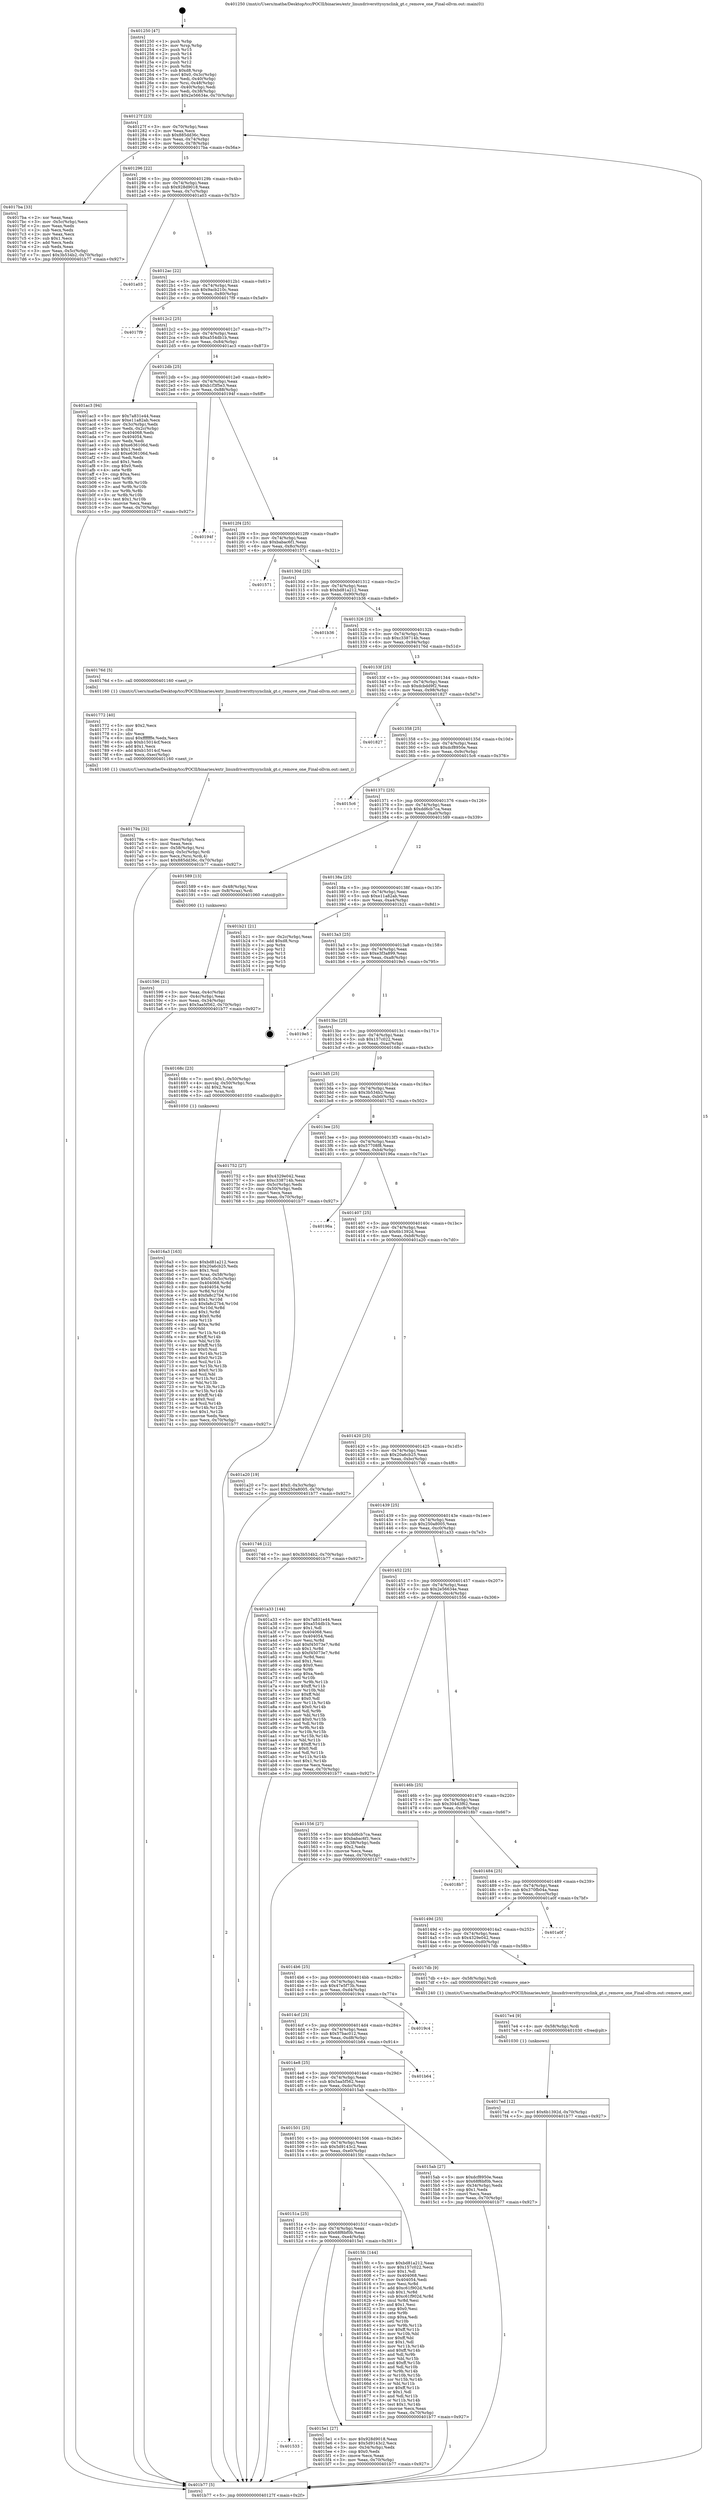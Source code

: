 digraph "0x401250" {
  label = "0x401250 (/mnt/c/Users/mathe/Desktop/tcc/POCII/binaries/extr_linuxdriversttysynclink_gt.c_remove_one_Final-ollvm.out::main(0))"
  labelloc = "t"
  node[shape=record]

  Entry [label="",width=0.3,height=0.3,shape=circle,fillcolor=black,style=filled]
  "0x40127f" [label="{
     0x40127f [23]\l
     | [instrs]\l
     &nbsp;&nbsp;0x40127f \<+3\>: mov -0x70(%rbp),%eax\l
     &nbsp;&nbsp;0x401282 \<+2\>: mov %eax,%ecx\l
     &nbsp;&nbsp;0x401284 \<+6\>: sub $0x885dd36c,%ecx\l
     &nbsp;&nbsp;0x40128a \<+3\>: mov %eax,-0x74(%rbp)\l
     &nbsp;&nbsp;0x40128d \<+3\>: mov %ecx,-0x78(%rbp)\l
     &nbsp;&nbsp;0x401290 \<+6\>: je 00000000004017ba \<main+0x56a\>\l
  }"]
  "0x4017ba" [label="{
     0x4017ba [33]\l
     | [instrs]\l
     &nbsp;&nbsp;0x4017ba \<+2\>: xor %eax,%eax\l
     &nbsp;&nbsp;0x4017bc \<+3\>: mov -0x5c(%rbp),%ecx\l
     &nbsp;&nbsp;0x4017bf \<+2\>: mov %eax,%edx\l
     &nbsp;&nbsp;0x4017c1 \<+2\>: sub %ecx,%edx\l
     &nbsp;&nbsp;0x4017c3 \<+2\>: mov %eax,%ecx\l
     &nbsp;&nbsp;0x4017c5 \<+3\>: sub $0x1,%ecx\l
     &nbsp;&nbsp;0x4017c8 \<+2\>: add %ecx,%edx\l
     &nbsp;&nbsp;0x4017ca \<+2\>: sub %edx,%eax\l
     &nbsp;&nbsp;0x4017cc \<+3\>: mov %eax,-0x5c(%rbp)\l
     &nbsp;&nbsp;0x4017cf \<+7\>: movl $0x3b534b2,-0x70(%rbp)\l
     &nbsp;&nbsp;0x4017d6 \<+5\>: jmp 0000000000401b77 \<main+0x927\>\l
  }"]
  "0x401296" [label="{
     0x401296 [22]\l
     | [instrs]\l
     &nbsp;&nbsp;0x401296 \<+5\>: jmp 000000000040129b \<main+0x4b\>\l
     &nbsp;&nbsp;0x40129b \<+3\>: mov -0x74(%rbp),%eax\l
     &nbsp;&nbsp;0x40129e \<+5\>: sub $0x928d9018,%eax\l
     &nbsp;&nbsp;0x4012a3 \<+3\>: mov %eax,-0x7c(%rbp)\l
     &nbsp;&nbsp;0x4012a6 \<+6\>: je 0000000000401a03 \<main+0x7b3\>\l
  }"]
  Exit [label="",width=0.3,height=0.3,shape=circle,fillcolor=black,style=filled,peripheries=2]
  "0x401a03" [label="{
     0x401a03\l
  }", style=dashed]
  "0x4012ac" [label="{
     0x4012ac [22]\l
     | [instrs]\l
     &nbsp;&nbsp;0x4012ac \<+5\>: jmp 00000000004012b1 \<main+0x61\>\l
     &nbsp;&nbsp;0x4012b1 \<+3\>: mov -0x74(%rbp),%eax\l
     &nbsp;&nbsp;0x4012b4 \<+5\>: sub $0x9acb210c,%eax\l
     &nbsp;&nbsp;0x4012b9 \<+3\>: mov %eax,-0x80(%rbp)\l
     &nbsp;&nbsp;0x4012bc \<+6\>: je 00000000004017f9 \<main+0x5a9\>\l
  }"]
  "0x4017ed" [label="{
     0x4017ed [12]\l
     | [instrs]\l
     &nbsp;&nbsp;0x4017ed \<+7\>: movl $0x6b1392d,-0x70(%rbp)\l
     &nbsp;&nbsp;0x4017f4 \<+5\>: jmp 0000000000401b77 \<main+0x927\>\l
  }"]
  "0x4017f9" [label="{
     0x4017f9\l
  }", style=dashed]
  "0x4012c2" [label="{
     0x4012c2 [25]\l
     | [instrs]\l
     &nbsp;&nbsp;0x4012c2 \<+5\>: jmp 00000000004012c7 \<main+0x77\>\l
     &nbsp;&nbsp;0x4012c7 \<+3\>: mov -0x74(%rbp),%eax\l
     &nbsp;&nbsp;0x4012ca \<+5\>: sub $0xa554db1b,%eax\l
     &nbsp;&nbsp;0x4012cf \<+6\>: mov %eax,-0x84(%rbp)\l
     &nbsp;&nbsp;0x4012d5 \<+6\>: je 0000000000401ac3 \<main+0x873\>\l
  }"]
  "0x4017e4" [label="{
     0x4017e4 [9]\l
     | [instrs]\l
     &nbsp;&nbsp;0x4017e4 \<+4\>: mov -0x58(%rbp),%rdi\l
     &nbsp;&nbsp;0x4017e8 \<+5\>: call 0000000000401030 \<free@plt\>\l
     | [calls]\l
     &nbsp;&nbsp;0x401030 \{1\} (unknown)\l
  }"]
  "0x401ac3" [label="{
     0x401ac3 [94]\l
     | [instrs]\l
     &nbsp;&nbsp;0x401ac3 \<+5\>: mov $0x7a831e44,%eax\l
     &nbsp;&nbsp;0x401ac8 \<+5\>: mov $0xe11a82ab,%ecx\l
     &nbsp;&nbsp;0x401acd \<+3\>: mov -0x3c(%rbp),%edx\l
     &nbsp;&nbsp;0x401ad0 \<+3\>: mov %edx,-0x2c(%rbp)\l
     &nbsp;&nbsp;0x401ad3 \<+7\>: mov 0x404068,%edx\l
     &nbsp;&nbsp;0x401ada \<+7\>: mov 0x404054,%esi\l
     &nbsp;&nbsp;0x401ae1 \<+2\>: mov %edx,%edi\l
     &nbsp;&nbsp;0x401ae3 \<+6\>: sub $0xe636106d,%edi\l
     &nbsp;&nbsp;0x401ae9 \<+3\>: sub $0x1,%edi\l
     &nbsp;&nbsp;0x401aec \<+6\>: add $0xe636106d,%edi\l
     &nbsp;&nbsp;0x401af2 \<+3\>: imul %edi,%edx\l
     &nbsp;&nbsp;0x401af5 \<+3\>: and $0x1,%edx\l
     &nbsp;&nbsp;0x401af8 \<+3\>: cmp $0x0,%edx\l
     &nbsp;&nbsp;0x401afb \<+4\>: sete %r8b\l
     &nbsp;&nbsp;0x401aff \<+3\>: cmp $0xa,%esi\l
     &nbsp;&nbsp;0x401b02 \<+4\>: setl %r9b\l
     &nbsp;&nbsp;0x401b06 \<+3\>: mov %r8b,%r10b\l
     &nbsp;&nbsp;0x401b09 \<+3\>: and %r9b,%r10b\l
     &nbsp;&nbsp;0x401b0c \<+3\>: xor %r9b,%r8b\l
     &nbsp;&nbsp;0x401b0f \<+3\>: or %r8b,%r10b\l
     &nbsp;&nbsp;0x401b12 \<+4\>: test $0x1,%r10b\l
     &nbsp;&nbsp;0x401b16 \<+3\>: cmovne %ecx,%eax\l
     &nbsp;&nbsp;0x401b19 \<+3\>: mov %eax,-0x70(%rbp)\l
     &nbsp;&nbsp;0x401b1c \<+5\>: jmp 0000000000401b77 \<main+0x927\>\l
  }"]
  "0x4012db" [label="{
     0x4012db [25]\l
     | [instrs]\l
     &nbsp;&nbsp;0x4012db \<+5\>: jmp 00000000004012e0 \<main+0x90\>\l
     &nbsp;&nbsp;0x4012e0 \<+3\>: mov -0x74(%rbp),%eax\l
     &nbsp;&nbsp;0x4012e3 \<+5\>: sub $0xb1f3f5e3,%eax\l
     &nbsp;&nbsp;0x4012e8 \<+6\>: mov %eax,-0x88(%rbp)\l
     &nbsp;&nbsp;0x4012ee \<+6\>: je 000000000040194f \<main+0x6ff\>\l
  }"]
  "0x40179a" [label="{
     0x40179a [32]\l
     | [instrs]\l
     &nbsp;&nbsp;0x40179a \<+6\>: mov -0xec(%rbp),%ecx\l
     &nbsp;&nbsp;0x4017a0 \<+3\>: imul %eax,%ecx\l
     &nbsp;&nbsp;0x4017a3 \<+4\>: mov -0x58(%rbp),%rsi\l
     &nbsp;&nbsp;0x4017a7 \<+4\>: movslq -0x5c(%rbp),%rdi\l
     &nbsp;&nbsp;0x4017ab \<+3\>: mov %ecx,(%rsi,%rdi,4)\l
     &nbsp;&nbsp;0x4017ae \<+7\>: movl $0x885dd36c,-0x70(%rbp)\l
     &nbsp;&nbsp;0x4017b5 \<+5\>: jmp 0000000000401b77 \<main+0x927\>\l
  }"]
  "0x40194f" [label="{
     0x40194f\l
  }", style=dashed]
  "0x4012f4" [label="{
     0x4012f4 [25]\l
     | [instrs]\l
     &nbsp;&nbsp;0x4012f4 \<+5\>: jmp 00000000004012f9 \<main+0xa9\>\l
     &nbsp;&nbsp;0x4012f9 \<+3\>: mov -0x74(%rbp),%eax\l
     &nbsp;&nbsp;0x4012fc \<+5\>: sub $0xbabac6f1,%eax\l
     &nbsp;&nbsp;0x401301 \<+6\>: mov %eax,-0x8c(%rbp)\l
     &nbsp;&nbsp;0x401307 \<+6\>: je 0000000000401571 \<main+0x321\>\l
  }"]
  "0x401772" [label="{
     0x401772 [40]\l
     | [instrs]\l
     &nbsp;&nbsp;0x401772 \<+5\>: mov $0x2,%ecx\l
     &nbsp;&nbsp;0x401777 \<+1\>: cltd\l
     &nbsp;&nbsp;0x401778 \<+2\>: idiv %ecx\l
     &nbsp;&nbsp;0x40177a \<+6\>: imul $0xfffffffe,%edx,%ecx\l
     &nbsp;&nbsp;0x401780 \<+6\>: sub $0xb15014cf,%ecx\l
     &nbsp;&nbsp;0x401786 \<+3\>: add $0x1,%ecx\l
     &nbsp;&nbsp;0x401789 \<+6\>: add $0xb15014cf,%ecx\l
     &nbsp;&nbsp;0x40178f \<+6\>: mov %ecx,-0xec(%rbp)\l
     &nbsp;&nbsp;0x401795 \<+5\>: call 0000000000401160 \<next_i\>\l
     | [calls]\l
     &nbsp;&nbsp;0x401160 \{1\} (/mnt/c/Users/mathe/Desktop/tcc/POCII/binaries/extr_linuxdriversttysynclink_gt.c_remove_one_Final-ollvm.out::next_i)\l
  }"]
  "0x401571" [label="{
     0x401571\l
  }", style=dashed]
  "0x40130d" [label="{
     0x40130d [25]\l
     | [instrs]\l
     &nbsp;&nbsp;0x40130d \<+5\>: jmp 0000000000401312 \<main+0xc2\>\l
     &nbsp;&nbsp;0x401312 \<+3\>: mov -0x74(%rbp),%eax\l
     &nbsp;&nbsp;0x401315 \<+5\>: sub $0xbd81a212,%eax\l
     &nbsp;&nbsp;0x40131a \<+6\>: mov %eax,-0x90(%rbp)\l
     &nbsp;&nbsp;0x401320 \<+6\>: je 0000000000401b36 \<main+0x8e6\>\l
  }"]
  "0x4016a3" [label="{
     0x4016a3 [163]\l
     | [instrs]\l
     &nbsp;&nbsp;0x4016a3 \<+5\>: mov $0xbd81a212,%ecx\l
     &nbsp;&nbsp;0x4016a8 \<+5\>: mov $0x20a6cb25,%edx\l
     &nbsp;&nbsp;0x4016ad \<+3\>: mov $0x1,%sil\l
     &nbsp;&nbsp;0x4016b0 \<+4\>: mov %rax,-0x58(%rbp)\l
     &nbsp;&nbsp;0x4016b4 \<+7\>: movl $0x0,-0x5c(%rbp)\l
     &nbsp;&nbsp;0x4016bb \<+8\>: mov 0x404068,%r8d\l
     &nbsp;&nbsp;0x4016c3 \<+8\>: mov 0x404054,%r9d\l
     &nbsp;&nbsp;0x4016cb \<+3\>: mov %r8d,%r10d\l
     &nbsp;&nbsp;0x4016ce \<+7\>: add $0xfa8c27b4,%r10d\l
     &nbsp;&nbsp;0x4016d5 \<+4\>: sub $0x1,%r10d\l
     &nbsp;&nbsp;0x4016d9 \<+7\>: sub $0xfa8c27b4,%r10d\l
     &nbsp;&nbsp;0x4016e0 \<+4\>: imul %r10d,%r8d\l
     &nbsp;&nbsp;0x4016e4 \<+4\>: and $0x1,%r8d\l
     &nbsp;&nbsp;0x4016e8 \<+4\>: cmp $0x0,%r8d\l
     &nbsp;&nbsp;0x4016ec \<+4\>: sete %r11b\l
     &nbsp;&nbsp;0x4016f0 \<+4\>: cmp $0xa,%r9d\l
     &nbsp;&nbsp;0x4016f4 \<+3\>: setl %bl\l
     &nbsp;&nbsp;0x4016f7 \<+3\>: mov %r11b,%r14b\l
     &nbsp;&nbsp;0x4016fa \<+4\>: xor $0xff,%r14b\l
     &nbsp;&nbsp;0x4016fe \<+3\>: mov %bl,%r15b\l
     &nbsp;&nbsp;0x401701 \<+4\>: xor $0xff,%r15b\l
     &nbsp;&nbsp;0x401705 \<+4\>: xor $0x0,%sil\l
     &nbsp;&nbsp;0x401709 \<+3\>: mov %r14b,%r12b\l
     &nbsp;&nbsp;0x40170c \<+4\>: and $0x0,%r12b\l
     &nbsp;&nbsp;0x401710 \<+3\>: and %sil,%r11b\l
     &nbsp;&nbsp;0x401713 \<+3\>: mov %r15b,%r13b\l
     &nbsp;&nbsp;0x401716 \<+4\>: and $0x0,%r13b\l
     &nbsp;&nbsp;0x40171a \<+3\>: and %sil,%bl\l
     &nbsp;&nbsp;0x40171d \<+3\>: or %r11b,%r12b\l
     &nbsp;&nbsp;0x401720 \<+3\>: or %bl,%r13b\l
     &nbsp;&nbsp;0x401723 \<+3\>: xor %r13b,%r12b\l
     &nbsp;&nbsp;0x401726 \<+3\>: or %r15b,%r14b\l
     &nbsp;&nbsp;0x401729 \<+4\>: xor $0xff,%r14b\l
     &nbsp;&nbsp;0x40172d \<+4\>: or $0x0,%sil\l
     &nbsp;&nbsp;0x401731 \<+3\>: and %sil,%r14b\l
     &nbsp;&nbsp;0x401734 \<+3\>: or %r14b,%r12b\l
     &nbsp;&nbsp;0x401737 \<+4\>: test $0x1,%r12b\l
     &nbsp;&nbsp;0x40173b \<+3\>: cmovne %edx,%ecx\l
     &nbsp;&nbsp;0x40173e \<+3\>: mov %ecx,-0x70(%rbp)\l
     &nbsp;&nbsp;0x401741 \<+5\>: jmp 0000000000401b77 \<main+0x927\>\l
  }"]
  "0x401b36" [label="{
     0x401b36\l
  }", style=dashed]
  "0x401326" [label="{
     0x401326 [25]\l
     | [instrs]\l
     &nbsp;&nbsp;0x401326 \<+5\>: jmp 000000000040132b \<main+0xdb\>\l
     &nbsp;&nbsp;0x40132b \<+3\>: mov -0x74(%rbp),%eax\l
     &nbsp;&nbsp;0x40132e \<+5\>: sub $0xc338714b,%eax\l
     &nbsp;&nbsp;0x401333 \<+6\>: mov %eax,-0x94(%rbp)\l
     &nbsp;&nbsp;0x401339 \<+6\>: je 000000000040176d \<main+0x51d\>\l
  }"]
  "0x401533" [label="{
     0x401533\l
  }", style=dashed]
  "0x40176d" [label="{
     0x40176d [5]\l
     | [instrs]\l
     &nbsp;&nbsp;0x40176d \<+5\>: call 0000000000401160 \<next_i\>\l
     | [calls]\l
     &nbsp;&nbsp;0x401160 \{1\} (/mnt/c/Users/mathe/Desktop/tcc/POCII/binaries/extr_linuxdriversttysynclink_gt.c_remove_one_Final-ollvm.out::next_i)\l
  }"]
  "0x40133f" [label="{
     0x40133f [25]\l
     | [instrs]\l
     &nbsp;&nbsp;0x40133f \<+5\>: jmp 0000000000401344 \<main+0xf4\>\l
     &nbsp;&nbsp;0x401344 \<+3\>: mov -0x74(%rbp),%eax\l
     &nbsp;&nbsp;0x401347 \<+5\>: sub $0xdcbdd9f2,%eax\l
     &nbsp;&nbsp;0x40134c \<+6\>: mov %eax,-0x98(%rbp)\l
     &nbsp;&nbsp;0x401352 \<+6\>: je 0000000000401827 \<main+0x5d7\>\l
  }"]
  "0x4015e1" [label="{
     0x4015e1 [27]\l
     | [instrs]\l
     &nbsp;&nbsp;0x4015e1 \<+5\>: mov $0x928d9018,%eax\l
     &nbsp;&nbsp;0x4015e6 \<+5\>: mov $0x5d9143c2,%ecx\l
     &nbsp;&nbsp;0x4015eb \<+3\>: mov -0x34(%rbp),%edx\l
     &nbsp;&nbsp;0x4015ee \<+3\>: cmp $0x0,%edx\l
     &nbsp;&nbsp;0x4015f1 \<+3\>: cmove %ecx,%eax\l
     &nbsp;&nbsp;0x4015f4 \<+3\>: mov %eax,-0x70(%rbp)\l
     &nbsp;&nbsp;0x4015f7 \<+5\>: jmp 0000000000401b77 \<main+0x927\>\l
  }"]
  "0x401827" [label="{
     0x401827\l
  }", style=dashed]
  "0x401358" [label="{
     0x401358 [25]\l
     | [instrs]\l
     &nbsp;&nbsp;0x401358 \<+5\>: jmp 000000000040135d \<main+0x10d\>\l
     &nbsp;&nbsp;0x40135d \<+3\>: mov -0x74(%rbp),%eax\l
     &nbsp;&nbsp;0x401360 \<+5\>: sub $0xdcf8950e,%eax\l
     &nbsp;&nbsp;0x401365 \<+6\>: mov %eax,-0x9c(%rbp)\l
     &nbsp;&nbsp;0x40136b \<+6\>: je 00000000004015c6 \<main+0x376\>\l
  }"]
  "0x40151a" [label="{
     0x40151a [25]\l
     | [instrs]\l
     &nbsp;&nbsp;0x40151a \<+5\>: jmp 000000000040151f \<main+0x2cf\>\l
     &nbsp;&nbsp;0x40151f \<+3\>: mov -0x74(%rbp),%eax\l
     &nbsp;&nbsp;0x401522 \<+5\>: sub $0x68f6bf0b,%eax\l
     &nbsp;&nbsp;0x401527 \<+6\>: mov %eax,-0xe4(%rbp)\l
     &nbsp;&nbsp;0x40152d \<+6\>: je 00000000004015e1 \<main+0x391\>\l
  }"]
  "0x4015c6" [label="{
     0x4015c6\l
  }", style=dashed]
  "0x401371" [label="{
     0x401371 [25]\l
     | [instrs]\l
     &nbsp;&nbsp;0x401371 \<+5\>: jmp 0000000000401376 \<main+0x126\>\l
     &nbsp;&nbsp;0x401376 \<+3\>: mov -0x74(%rbp),%eax\l
     &nbsp;&nbsp;0x401379 \<+5\>: sub $0xdd6cb7ca,%eax\l
     &nbsp;&nbsp;0x40137e \<+6\>: mov %eax,-0xa0(%rbp)\l
     &nbsp;&nbsp;0x401384 \<+6\>: je 0000000000401589 \<main+0x339\>\l
  }"]
  "0x4015fc" [label="{
     0x4015fc [144]\l
     | [instrs]\l
     &nbsp;&nbsp;0x4015fc \<+5\>: mov $0xbd81a212,%eax\l
     &nbsp;&nbsp;0x401601 \<+5\>: mov $0x157c022,%ecx\l
     &nbsp;&nbsp;0x401606 \<+2\>: mov $0x1,%dl\l
     &nbsp;&nbsp;0x401608 \<+7\>: mov 0x404068,%esi\l
     &nbsp;&nbsp;0x40160f \<+7\>: mov 0x404054,%edi\l
     &nbsp;&nbsp;0x401616 \<+3\>: mov %esi,%r8d\l
     &nbsp;&nbsp;0x401619 \<+7\>: add $0xc61f902d,%r8d\l
     &nbsp;&nbsp;0x401620 \<+4\>: sub $0x1,%r8d\l
     &nbsp;&nbsp;0x401624 \<+7\>: sub $0xc61f902d,%r8d\l
     &nbsp;&nbsp;0x40162b \<+4\>: imul %r8d,%esi\l
     &nbsp;&nbsp;0x40162f \<+3\>: and $0x1,%esi\l
     &nbsp;&nbsp;0x401632 \<+3\>: cmp $0x0,%esi\l
     &nbsp;&nbsp;0x401635 \<+4\>: sete %r9b\l
     &nbsp;&nbsp;0x401639 \<+3\>: cmp $0xa,%edi\l
     &nbsp;&nbsp;0x40163c \<+4\>: setl %r10b\l
     &nbsp;&nbsp;0x401640 \<+3\>: mov %r9b,%r11b\l
     &nbsp;&nbsp;0x401643 \<+4\>: xor $0xff,%r11b\l
     &nbsp;&nbsp;0x401647 \<+3\>: mov %r10b,%bl\l
     &nbsp;&nbsp;0x40164a \<+3\>: xor $0xff,%bl\l
     &nbsp;&nbsp;0x40164d \<+3\>: xor $0x1,%dl\l
     &nbsp;&nbsp;0x401650 \<+3\>: mov %r11b,%r14b\l
     &nbsp;&nbsp;0x401653 \<+4\>: and $0xff,%r14b\l
     &nbsp;&nbsp;0x401657 \<+3\>: and %dl,%r9b\l
     &nbsp;&nbsp;0x40165a \<+3\>: mov %bl,%r15b\l
     &nbsp;&nbsp;0x40165d \<+4\>: and $0xff,%r15b\l
     &nbsp;&nbsp;0x401661 \<+3\>: and %dl,%r10b\l
     &nbsp;&nbsp;0x401664 \<+3\>: or %r9b,%r14b\l
     &nbsp;&nbsp;0x401667 \<+3\>: or %r10b,%r15b\l
     &nbsp;&nbsp;0x40166a \<+3\>: xor %r15b,%r14b\l
     &nbsp;&nbsp;0x40166d \<+3\>: or %bl,%r11b\l
     &nbsp;&nbsp;0x401670 \<+4\>: xor $0xff,%r11b\l
     &nbsp;&nbsp;0x401674 \<+3\>: or $0x1,%dl\l
     &nbsp;&nbsp;0x401677 \<+3\>: and %dl,%r11b\l
     &nbsp;&nbsp;0x40167a \<+3\>: or %r11b,%r14b\l
     &nbsp;&nbsp;0x40167d \<+4\>: test $0x1,%r14b\l
     &nbsp;&nbsp;0x401681 \<+3\>: cmovne %ecx,%eax\l
     &nbsp;&nbsp;0x401684 \<+3\>: mov %eax,-0x70(%rbp)\l
     &nbsp;&nbsp;0x401687 \<+5\>: jmp 0000000000401b77 \<main+0x927\>\l
  }"]
  "0x401589" [label="{
     0x401589 [13]\l
     | [instrs]\l
     &nbsp;&nbsp;0x401589 \<+4\>: mov -0x48(%rbp),%rax\l
     &nbsp;&nbsp;0x40158d \<+4\>: mov 0x8(%rax),%rdi\l
     &nbsp;&nbsp;0x401591 \<+5\>: call 0000000000401060 \<atoi@plt\>\l
     | [calls]\l
     &nbsp;&nbsp;0x401060 \{1\} (unknown)\l
  }"]
  "0x40138a" [label="{
     0x40138a [25]\l
     | [instrs]\l
     &nbsp;&nbsp;0x40138a \<+5\>: jmp 000000000040138f \<main+0x13f\>\l
     &nbsp;&nbsp;0x40138f \<+3\>: mov -0x74(%rbp),%eax\l
     &nbsp;&nbsp;0x401392 \<+5\>: sub $0xe11a82ab,%eax\l
     &nbsp;&nbsp;0x401397 \<+6\>: mov %eax,-0xa4(%rbp)\l
     &nbsp;&nbsp;0x40139d \<+6\>: je 0000000000401b21 \<main+0x8d1\>\l
  }"]
  "0x401501" [label="{
     0x401501 [25]\l
     | [instrs]\l
     &nbsp;&nbsp;0x401501 \<+5\>: jmp 0000000000401506 \<main+0x2b6\>\l
     &nbsp;&nbsp;0x401506 \<+3\>: mov -0x74(%rbp),%eax\l
     &nbsp;&nbsp;0x401509 \<+5\>: sub $0x5d9143c2,%eax\l
     &nbsp;&nbsp;0x40150e \<+6\>: mov %eax,-0xe0(%rbp)\l
     &nbsp;&nbsp;0x401514 \<+6\>: je 00000000004015fc \<main+0x3ac\>\l
  }"]
  "0x401b21" [label="{
     0x401b21 [21]\l
     | [instrs]\l
     &nbsp;&nbsp;0x401b21 \<+3\>: mov -0x2c(%rbp),%eax\l
     &nbsp;&nbsp;0x401b24 \<+7\>: add $0xd8,%rsp\l
     &nbsp;&nbsp;0x401b2b \<+1\>: pop %rbx\l
     &nbsp;&nbsp;0x401b2c \<+2\>: pop %r12\l
     &nbsp;&nbsp;0x401b2e \<+2\>: pop %r13\l
     &nbsp;&nbsp;0x401b30 \<+2\>: pop %r14\l
     &nbsp;&nbsp;0x401b32 \<+2\>: pop %r15\l
     &nbsp;&nbsp;0x401b34 \<+1\>: pop %rbp\l
     &nbsp;&nbsp;0x401b35 \<+1\>: ret\l
  }"]
  "0x4013a3" [label="{
     0x4013a3 [25]\l
     | [instrs]\l
     &nbsp;&nbsp;0x4013a3 \<+5\>: jmp 00000000004013a8 \<main+0x158\>\l
     &nbsp;&nbsp;0x4013a8 \<+3\>: mov -0x74(%rbp),%eax\l
     &nbsp;&nbsp;0x4013ab \<+5\>: sub $0xe3f3a899,%eax\l
     &nbsp;&nbsp;0x4013b0 \<+6\>: mov %eax,-0xa8(%rbp)\l
     &nbsp;&nbsp;0x4013b6 \<+6\>: je 00000000004019e5 \<main+0x795\>\l
  }"]
  "0x4015ab" [label="{
     0x4015ab [27]\l
     | [instrs]\l
     &nbsp;&nbsp;0x4015ab \<+5\>: mov $0xdcf8950e,%eax\l
     &nbsp;&nbsp;0x4015b0 \<+5\>: mov $0x68f6bf0b,%ecx\l
     &nbsp;&nbsp;0x4015b5 \<+3\>: mov -0x34(%rbp),%edx\l
     &nbsp;&nbsp;0x4015b8 \<+3\>: cmp $0x1,%edx\l
     &nbsp;&nbsp;0x4015bb \<+3\>: cmovl %ecx,%eax\l
     &nbsp;&nbsp;0x4015be \<+3\>: mov %eax,-0x70(%rbp)\l
     &nbsp;&nbsp;0x4015c1 \<+5\>: jmp 0000000000401b77 \<main+0x927\>\l
  }"]
  "0x4019e5" [label="{
     0x4019e5\l
  }", style=dashed]
  "0x4013bc" [label="{
     0x4013bc [25]\l
     | [instrs]\l
     &nbsp;&nbsp;0x4013bc \<+5\>: jmp 00000000004013c1 \<main+0x171\>\l
     &nbsp;&nbsp;0x4013c1 \<+3\>: mov -0x74(%rbp),%eax\l
     &nbsp;&nbsp;0x4013c4 \<+5\>: sub $0x157c022,%eax\l
     &nbsp;&nbsp;0x4013c9 \<+6\>: mov %eax,-0xac(%rbp)\l
     &nbsp;&nbsp;0x4013cf \<+6\>: je 000000000040168c \<main+0x43c\>\l
  }"]
  "0x4014e8" [label="{
     0x4014e8 [25]\l
     | [instrs]\l
     &nbsp;&nbsp;0x4014e8 \<+5\>: jmp 00000000004014ed \<main+0x29d\>\l
     &nbsp;&nbsp;0x4014ed \<+3\>: mov -0x74(%rbp),%eax\l
     &nbsp;&nbsp;0x4014f0 \<+5\>: sub $0x5aa5f562,%eax\l
     &nbsp;&nbsp;0x4014f5 \<+6\>: mov %eax,-0xdc(%rbp)\l
     &nbsp;&nbsp;0x4014fb \<+6\>: je 00000000004015ab \<main+0x35b\>\l
  }"]
  "0x40168c" [label="{
     0x40168c [23]\l
     | [instrs]\l
     &nbsp;&nbsp;0x40168c \<+7\>: movl $0x1,-0x50(%rbp)\l
     &nbsp;&nbsp;0x401693 \<+4\>: movslq -0x50(%rbp),%rax\l
     &nbsp;&nbsp;0x401697 \<+4\>: shl $0x2,%rax\l
     &nbsp;&nbsp;0x40169b \<+3\>: mov %rax,%rdi\l
     &nbsp;&nbsp;0x40169e \<+5\>: call 0000000000401050 \<malloc@plt\>\l
     | [calls]\l
     &nbsp;&nbsp;0x401050 \{1\} (unknown)\l
  }"]
  "0x4013d5" [label="{
     0x4013d5 [25]\l
     | [instrs]\l
     &nbsp;&nbsp;0x4013d5 \<+5\>: jmp 00000000004013da \<main+0x18a\>\l
     &nbsp;&nbsp;0x4013da \<+3\>: mov -0x74(%rbp),%eax\l
     &nbsp;&nbsp;0x4013dd \<+5\>: sub $0x3b534b2,%eax\l
     &nbsp;&nbsp;0x4013e2 \<+6\>: mov %eax,-0xb0(%rbp)\l
     &nbsp;&nbsp;0x4013e8 \<+6\>: je 0000000000401752 \<main+0x502\>\l
  }"]
  "0x401b64" [label="{
     0x401b64\l
  }", style=dashed]
  "0x401752" [label="{
     0x401752 [27]\l
     | [instrs]\l
     &nbsp;&nbsp;0x401752 \<+5\>: mov $0x4329e042,%eax\l
     &nbsp;&nbsp;0x401757 \<+5\>: mov $0xc338714b,%ecx\l
     &nbsp;&nbsp;0x40175c \<+3\>: mov -0x5c(%rbp),%edx\l
     &nbsp;&nbsp;0x40175f \<+3\>: cmp -0x50(%rbp),%edx\l
     &nbsp;&nbsp;0x401762 \<+3\>: cmovl %ecx,%eax\l
     &nbsp;&nbsp;0x401765 \<+3\>: mov %eax,-0x70(%rbp)\l
     &nbsp;&nbsp;0x401768 \<+5\>: jmp 0000000000401b77 \<main+0x927\>\l
  }"]
  "0x4013ee" [label="{
     0x4013ee [25]\l
     | [instrs]\l
     &nbsp;&nbsp;0x4013ee \<+5\>: jmp 00000000004013f3 \<main+0x1a3\>\l
     &nbsp;&nbsp;0x4013f3 \<+3\>: mov -0x74(%rbp),%eax\l
     &nbsp;&nbsp;0x4013f6 \<+5\>: sub $0x57708f8,%eax\l
     &nbsp;&nbsp;0x4013fb \<+6\>: mov %eax,-0xb4(%rbp)\l
     &nbsp;&nbsp;0x401401 \<+6\>: je 000000000040196a \<main+0x71a\>\l
  }"]
  "0x4014cf" [label="{
     0x4014cf [25]\l
     | [instrs]\l
     &nbsp;&nbsp;0x4014cf \<+5\>: jmp 00000000004014d4 \<main+0x284\>\l
     &nbsp;&nbsp;0x4014d4 \<+3\>: mov -0x74(%rbp),%eax\l
     &nbsp;&nbsp;0x4014d7 \<+5\>: sub $0x57bac012,%eax\l
     &nbsp;&nbsp;0x4014dc \<+6\>: mov %eax,-0xd8(%rbp)\l
     &nbsp;&nbsp;0x4014e2 \<+6\>: je 0000000000401b64 \<main+0x914\>\l
  }"]
  "0x40196a" [label="{
     0x40196a\l
  }", style=dashed]
  "0x401407" [label="{
     0x401407 [25]\l
     | [instrs]\l
     &nbsp;&nbsp;0x401407 \<+5\>: jmp 000000000040140c \<main+0x1bc\>\l
     &nbsp;&nbsp;0x40140c \<+3\>: mov -0x74(%rbp),%eax\l
     &nbsp;&nbsp;0x40140f \<+5\>: sub $0x6b1392d,%eax\l
     &nbsp;&nbsp;0x401414 \<+6\>: mov %eax,-0xb8(%rbp)\l
     &nbsp;&nbsp;0x40141a \<+6\>: je 0000000000401a20 \<main+0x7d0\>\l
  }"]
  "0x4019c4" [label="{
     0x4019c4\l
  }", style=dashed]
  "0x401a20" [label="{
     0x401a20 [19]\l
     | [instrs]\l
     &nbsp;&nbsp;0x401a20 \<+7\>: movl $0x0,-0x3c(%rbp)\l
     &nbsp;&nbsp;0x401a27 \<+7\>: movl $0x250a8005,-0x70(%rbp)\l
     &nbsp;&nbsp;0x401a2e \<+5\>: jmp 0000000000401b77 \<main+0x927\>\l
  }"]
  "0x401420" [label="{
     0x401420 [25]\l
     | [instrs]\l
     &nbsp;&nbsp;0x401420 \<+5\>: jmp 0000000000401425 \<main+0x1d5\>\l
     &nbsp;&nbsp;0x401425 \<+3\>: mov -0x74(%rbp),%eax\l
     &nbsp;&nbsp;0x401428 \<+5\>: sub $0x20a6cb25,%eax\l
     &nbsp;&nbsp;0x40142d \<+6\>: mov %eax,-0xbc(%rbp)\l
     &nbsp;&nbsp;0x401433 \<+6\>: je 0000000000401746 \<main+0x4f6\>\l
  }"]
  "0x4014b6" [label="{
     0x4014b6 [25]\l
     | [instrs]\l
     &nbsp;&nbsp;0x4014b6 \<+5\>: jmp 00000000004014bb \<main+0x26b\>\l
     &nbsp;&nbsp;0x4014bb \<+3\>: mov -0x74(%rbp),%eax\l
     &nbsp;&nbsp;0x4014be \<+5\>: sub $0x47e5f73b,%eax\l
     &nbsp;&nbsp;0x4014c3 \<+6\>: mov %eax,-0xd4(%rbp)\l
     &nbsp;&nbsp;0x4014c9 \<+6\>: je 00000000004019c4 \<main+0x774\>\l
  }"]
  "0x401746" [label="{
     0x401746 [12]\l
     | [instrs]\l
     &nbsp;&nbsp;0x401746 \<+7\>: movl $0x3b534b2,-0x70(%rbp)\l
     &nbsp;&nbsp;0x40174d \<+5\>: jmp 0000000000401b77 \<main+0x927\>\l
  }"]
  "0x401439" [label="{
     0x401439 [25]\l
     | [instrs]\l
     &nbsp;&nbsp;0x401439 \<+5\>: jmp 000000000040143e \<main+0x1ee\>\l
     &nbsp;&nbsp;0x40143e \<+3\>: mov -0x74(%rbp),%eax\l
     &nbsp;&nbsp;0x401441 \<+5\>: sub $0x250a8005,%eax\l
     &nbsp;&nbsp;0x401446 \<+6\>: mov %eax,-0xc0(%rbp)\l
     &nbsp;&nbsp;0x40144c \<+6\>: je 0000000000401a33 \<main+0x7e3\>\l
  }"]
  "0x4017db" [label="{
     0x4017db [9]\l
     | [instrs]\l
     &nbsp;&nbsp;0x4017db \<+4\>: mov -0x58(%rbp),%rdi\l
     &nbsp;&nbsp;0x4017df \<+5\>: call 0000000000401240 \<remove_one\>\l
     | [calls]\l
     &nbsp;&nbsp;0x401240 \{1\} (/mnt/c/Users/mathe/Desktop/tcc/POCII/binaries/extr_linuxdriversttysynclink_gt.c_remove_one_Final-ollvm.out::remove_one)\l
  }"]
  "0x401a33" [label="{
     0x401a33 [144]\l
     | [instrs]\l
     &nbsp;&nbsp;0x401a33 \<+5\>: mov $0x7a831e44,%eax\l
     &nbsp;&nbsp;0x401a38 \<+5\>: mov $0xa554db1b,%ecx\l
     &nbsp;&nbsp;0x401a3d \<+2\>: mov $0x1,%dl\l
     &nbsp;&nbsp;0x401a3f \<+7\>: mov 0x404068,%esi\l
     &nbsp;&nbsp;0x401a46 \<+7\>: mov 0x404054,%edi\l
     &nbsp;&nbsp;0x401a4d \<+3\>: mov %esi,%r8d\l
     &nbsp;&nbsp;0x401a50 \<+7\>: add $0xf45073e7,%r8d\l
     &nbsp;&nbsp;0x401a57 \<+4\>: sub $0x1,%r8d\l
     &nbsp;&nbsp;0x401a5b \<+7\>: sub $0xf45073e7,%r8d\l
     &nbsp;&nbsp;0x401a62 \<+4\>: imul %r8d,%esi\l
     &nbsp;&nbsp;0x401a66 \<+3\>: and $0x1,%esi\l
     &nbsp;&nbsp;0x401a69 \<+3\>: cmp $0x0,%esi\l
     &nbsp;&nbsp;0x401a6c \<+4\>: sete %r9b\l
     &nbsp;&nbsp;0x401a70 \<+3\>: cmp $0xa,%edi\l
     &nbsp;&nbsp;0x401a73 \<+4\>: setl %r10b\l
     &nbsp;&nbsp;0x401a77 \<+3\>: mov %r9b,%r11b\l
     &nbsp;&nbsp;0x401a7a \<+4\>: xor $0xff,%r11b\l
     &nbsp;&nbsp;0x401a7e \<+3\>: mov %r10b,%bl\l
     &nbsp;&nbsp;0x401a81 \<+3\>: xor $0xff,%bl\l
     &nbsp;&nbsp;0x401a84 \<+3\>: xor $0x0,%dl\l
     &nbsp;&nbsp;0x401a87 \<+3\>: mov %r11b,%r14b\l
     &nbsp;&nbsp;0x401a8a \<+4\>: and $0x0,%r14b\l
     &nbsp;&nbsp;0x401a8e \<+3\>: and %dl,%r9b\l
     &nbsp;&nbsp;0x401a91 \<+3\>: mov %bl,%r15b\l
     &nbsp;&nbsp;0x401a94 \<+4\>: and $0x0,%r15b\l
     &nbsp;&nbsp;0x401a98 \<+3\>: and %dl,%r10b\l
     &nbsp;&nbsp;0x401a9b \<+3\>: or %r9b,%r14b\l
     &nbsp;&nbsp;0x401a9e \<+3\>: or %r10b,%r15b\l
     &nbsp;&nbsp;0x401aa1 \<+3\>: xor %r15b,%r14b\l
     &nbsp;&nbsp;0x401aa4 \<+3\>: or %bl,%r11b\l
     &nbsp;&nbsp;0x401aa7 \<+4\>: xor $0xff,%r11b\l
     &nbsp;&nbsp;0x401aab \<+3\>: or $0x0,%dl\l
     &nbsp;&nbsp;0x401aae \<+3\>: and %dl,%r11b\l
     &nbsp;&nbsp;0x401ab1 \<+3\>: or %r11b,%r14b\l
     &nbsp;&nbsp;0x401ab4 \<+4\>: test $0x1,%r14b\l
     &nbsp;&nbsp;0x401ab8 \<+3\>: cmovne %ecx,%eax\l
     &nbsp;&nbsp;0x401abb \<+3\>: mov %eax,-0x70(%rbp)\l
     &nbsp;&nbsp;0x401abe \<+5\>: jmp 0000000000401b77 \<main+0x927\>\l
  }"]
  "0x401452" [label="{
     0x401452 [25]\l
     | [instrs]\l
     &nbsp;&nbsp;0x401452 \<+5\>: jmp 0000000000401457 \<main+0x207\>\l
     &nbsp;&nbsp;0x401457 \<+3\>: mov -0x74(%rbp),%eax\l
     &nbsp;&nbsp;0x40145a \<+5\>: sub $0x2e56634e,%eax\l
     &nbsp;&nbsp;0x40145f \<+6\>: mov %eax,-0xc4(%rbp)\l
     &nbsp;&nbsp;0x401465 \<+6\>: je 0000000000401556 \<main+0x306\>\l
  }"]
  "0x40149d" [label="{
     0x40149d [25]\l
     | [instrs]\l
     &nbsp;&nbsp;0x40149d \<+5\>: jmp 00000000004014a2 \<main+0x252\>\l
     &nbsp;&nbsp;0x4014a2 \<+3\>: mov -0x74(%rbp),%eax\l
     &nbsp;&nbsp;0x4014a5 \<+5\>: sub $0x4329e042,%eax\l
     &nbsp;&nbsp;0x4014aa \<+6\>: mov %eax,-0xd0(%rbp)\l
     &nbsp;&nbsp;0x4014b0 \<+6\>: je 00000000004017db \<main+0x58b\>\l
  }"]
  "0x401556" [label="{
     0x401556 [27]\l
     | [instrs]\l
     &nbsp;&nbsp;0x401556 \<+5\>: mov $0xdd6cb7ca,%eax\l
     &nbsp;&nbsp;0x40155b \<+5\>: mov $0xbabac6f1,%ecx\l
     &nbsp;&nbsp;0x401560 \<+3\>: mov -0x38(%rbp),%edx\l
     &nbsp;&nbsp;0x401563 \<+3\>: cmp $0x2,%edx\l
     &nbsp;&nbsp;0x401566 \<+3\>: cmovne %ecx,%eax\l
     &nbsp;&nbsp;0x401569 \<+3\>: mov %eax,-0x70(%rbp)\l
     &nbsp;&nbsp;0x40156c \<+5\>: jmp 0000000000401b77 \<main+0x927\>\l
  }"]
  "0x40146b" [label="{
     0x40146b [25]\l
     | [instrs]\l
     &nbsp;&nbsp;0x40146b \<+5\>: jmp 0000000000401470 \<main+0x220\>\l
     &nbsp;&nbsp;0x401470 \<+3\>: mov -0x74(%rbp),%eax\l
     &nbsp;&nbsp;0x401473 \<+5\>: sub $0x304d3f62,%eax\l
     &nbsp;&nbsp;0x401478 \<+6\>: mov %eax,-0xc8(%rbp)\l
     &nbsp;&nbsp;0x40147e \<+6\>: je 00000000004018b7 \<main+0x667\>\l
  }"]
  "0x401b77" [label="{
     0x401b77 [5]\l
     | [instrs]\l
     &nbsp;&nbsp;0x401b77 \<+5\>: jmp 000000000040127f \<main+0x2f\>\l
  }"]
  "0x401250" [label="{
     0x401250 [47]\l
     | [instrs]\l
     &nbsp;&nbsp;0x401250 \<+1\>: push %rbp\l
     &nbsp;&nbsp;0x401251 \<+3\>: mov %rsp,%rbp\l
     &nbsp;&nbsp;0x401254 \<+2\>: push %r15\l
     &nbsp;&nbsp;0x401256 \<+2\>: push %r14\l
     &nbsp;&nbsp;0x401258 \<+2\>: push %r13\l
     &nbsp;&nbsp;0x40125a \<+2\>: push %r12\l
     &nbsp;&nbsp;0x40125c \<+1\>: push %rbx\l
     &nbsp;&nbsp;0x40125d \<+7\>: sub $0xd8,%rsp\l
     &nbsp;&nbsp;0x401264 \<+7\>: movl $0x0,-0x3c(%rbp)\l
     &nbsp;&nbsp;0x40126b \<+3\>: mov %edi,-0x40(%rbp)\l
     &nbsp;&nbsp;0x40126e \<+4\>: mov %rsi,-0x48(%rbp)\l
     &nbsp;&nbsp;0x401272 \<+3\>: mov -0x40(%rbp),%edi\l
     &nbsp;&nbsp;0x401275 \<+3\>: mov %edi,-0x38(%rbp)\l
     &nbsp;&nbsp;0x401278 \<+7\>: movl $0x2e56634e,-0x70(%rbp)\l
  }"]
  "0x401596" [label="{
     0x401596 [21]\l
     | [instrs]\l
     &nbsp;&nbsp;0x401596 \<+3\>: mov %eax,-0x4c(%rbp)\l
     &nbsp;&nbsp;0x401599 \<+3\>: mov -0x4c(%rbp),%eax\l
     &nbsp;&nbsp;0x40159c \<+3\>: mov %eax,-0x34(%rbp)\l
     &nbsp;&nbsp;0x40159f \<+7\>: movl $0x5aa5f562,-0x70(%rbp)\l
     &nbsp;&nbsp;0x4015a6 \<+5\>: jmp 0000000000401b77 \<main+0x927\>\l
  }"]
  "0x401a0f" [label="{
     0x401a0f\l
  }", style=dashed]
  "0x4018b7" [label="{
     0x4018b7\l
  }", style=dashed]
  "0x401484" [label="{
     0x401484 [25]\l
     | [instrs]\l
     &nbsp;&nbsp;0x401484 \<+5\>: jmp 0000000000401489 \<main+0x239\>\l
     &nbsp;&nbsp;0x401489 \<+3\>: mov -0x74(%rbp),%eax\l
     &nbsp;&nbsp;0x40148c \<+5\>: sub $0x370fb04a,%eax\l
     &nbsp;&nbsp;0x401491 \<+6\>: mov %eax,-0xcc(%rbp)\l
     &nbsp;&nbsp;0x401497 \<+6\>: je 0000000000401a0f \<main+0x7bf\>\l
  }"]
  Entry -> "0x401250" [label=" 1"]
  "0x40127f" -> "0x4017ba" [label=" 1"]
  "0x40127f" -> "0x401296" [label=" 15"]
  "0x401b21" -> Exit [label=" 1"]
  "0x401296" -> "0x401a03" [label=" 0"]
  "0x401296" -> "0x4012ac" [label=" 15"]
  "0x401ac3" -> "0x401b77" [label=" 1"]
  "0x4012ac" -> "0x4017f9" [label=" 0"]
  "0x4012ac" -> "0x4012c2" [label=" 15"]
  "0x401a33" -> "0x401b77" [label=" 1"]
  "0x4012c2" -> "0x401ac3" [label=" 1"]
  "0x4012c2" -> "0x4012db" [label=" 14"]
  "0x401a20" -> "0x401b77" [label=" 1"]
  "0x4012db" -> "0x40194f" [label=" 0"]
  "0x4012db" -> "0x4012f4" [label=" 14"]
  "0x4017ed" -> "0x401b77" [label=" 1"]
  "0x4012f4" -> "0x401571" [label=" 0"]
  "0x4012f4" -> "0x40130d" [label=" 14"]
  "0x4017e4" -> "0x4017ed" [label=" 1"]
  "0x40130d" -> "0x401b36" [label=" 0"]
  "0x40130d" -> "0x401326" [label=" 14"]
  "0x4017db" -> "0x4017e4" [label=" 1"]
  "0x401326" -> "0x40176d" [label=" 1"]
  "0x401326" -> "0x40133f" [label=" 13"]
  "0x4017ba" -> "0x401b77" [label=" 1"]
  "0x40133f" -> "0x401827" [label=" 0"]
  "0x40133f" -> "0x401358" [label=" 13"]
  "0x40179a" -> "0x401b77" [label=" 1"]
  "0x401358" -> "0x4015c6" [label=" 0"]
  "0x401358" -> "0x401371" [label=" 13"]
  "0x40176d" -> "0x401772" [label=" 1"]
  "0x401371" -> "0x401589" [label=" 1"]
  "0x401371" -> "0x40138a" [label=" 12"]
  "0x401752" -> "0x401b77" [label=" 2"]
  "0x40138a" -> "0x401b21" [label=" 1"]
  "0x40138a" -> "0x4013a3" [label=" 11"]
  "0x4016a3" -> "0x401b77" [label=" 1"]
  "0x4013a3" -> "0x4019e5" [label=" 0"]
  "0x4013a3" -> "0x4013bc" [label=" 11"]
  "0x40168c" -> "0x4016a3" [label=" 1"]
  "0x4013bc" -> "0x40168c" [label=" 1"]
  "0x4013bc" -> "0x4013d5" [label=" 10"]
  "0x4015e1" -> "0x401b77" [label=" 1"]
  "0x4013d5" -> "0x401752" [label=" 2"]
  "0x4013d5" -> "0x4013ee" [label=" 8"]
  "0x40151a" -> "0x401533" [label=" 0"]
  "0x4013ee" -> "0x40196a" [label=" 0"]
  "0x4013ee" -> "0x401407" [label=" 8"]
  "0x401772" -> "0x40179a" [label=" 1"]
  "0x401407" -> "0x401a20" [label=" 1"]
  "0x401407" -> "0x401420" [label=" 7"]
  "0x401501" -> "0x40151a" [label=" 1"]
  "0x401420" -> "0x401746" [label=" 1"]
  "0x401420" -> "0x401439" [label=" 6"]
  "0x401746" -> "0x401b77" [label=" 1"]
  "0x401439" -> "0x401a33" [label=" 1"]
  "0x401439" -> "0x401452" [label=" 5"]
  "0x4015ab" -> "0x401b77" [label=" 1"]
  "0x401452" -> "0x401556" [label=" 1"]
  "0x401452" -> "0x40146b" [label=" 4"]
  "0x401556" -> "0x401b77" [label=" 1"]
  "0x401250" -> "0x40127f" [label=" 1"]
  "0x401b77" -> "0x40127f" [label=" 15"]
  "0x401589" -> "0x401596" [label=" 1"]
  "0x401596" -> "0x401b77" [label=" 1"]
  "0x4014e8" -> "0x4015ab" [label=" 1"]
  "0x40146b" -> "0x4018b7" [label=" 0"]
  "0x40146b" -> "0x401484" [label=" 4"]
  "0x4015fc" -> "0x401b77" [label=" 1"]
  "0x401484" -> "0x401a0f" [label=" 0"]
  "0x401484" -> "0x40149d" [label=" 4"]
  "0x4014e8" -> "0x401501" [label=" 2"]
  "0x40149d" -> "0x4017db" [label=" 1"]
  "0x40149d" -> "0x4014b6" [label=" 3"]
  "0x401501" -> "0x4015fc" [label=" 1"]
  "0x4014b6" -> "0x4019c4" [label=" 0"]
  "0x4014b6" -> "0x4014cf" [label=" 3"]
  "0x40151a" -> "0x4015e1" [label=" 1"]
  "0x4014cf" -> "0x401b64" [label=" 0"]
  "0x4014cf" -> "0x4014e8" [label=" 3"]
}
